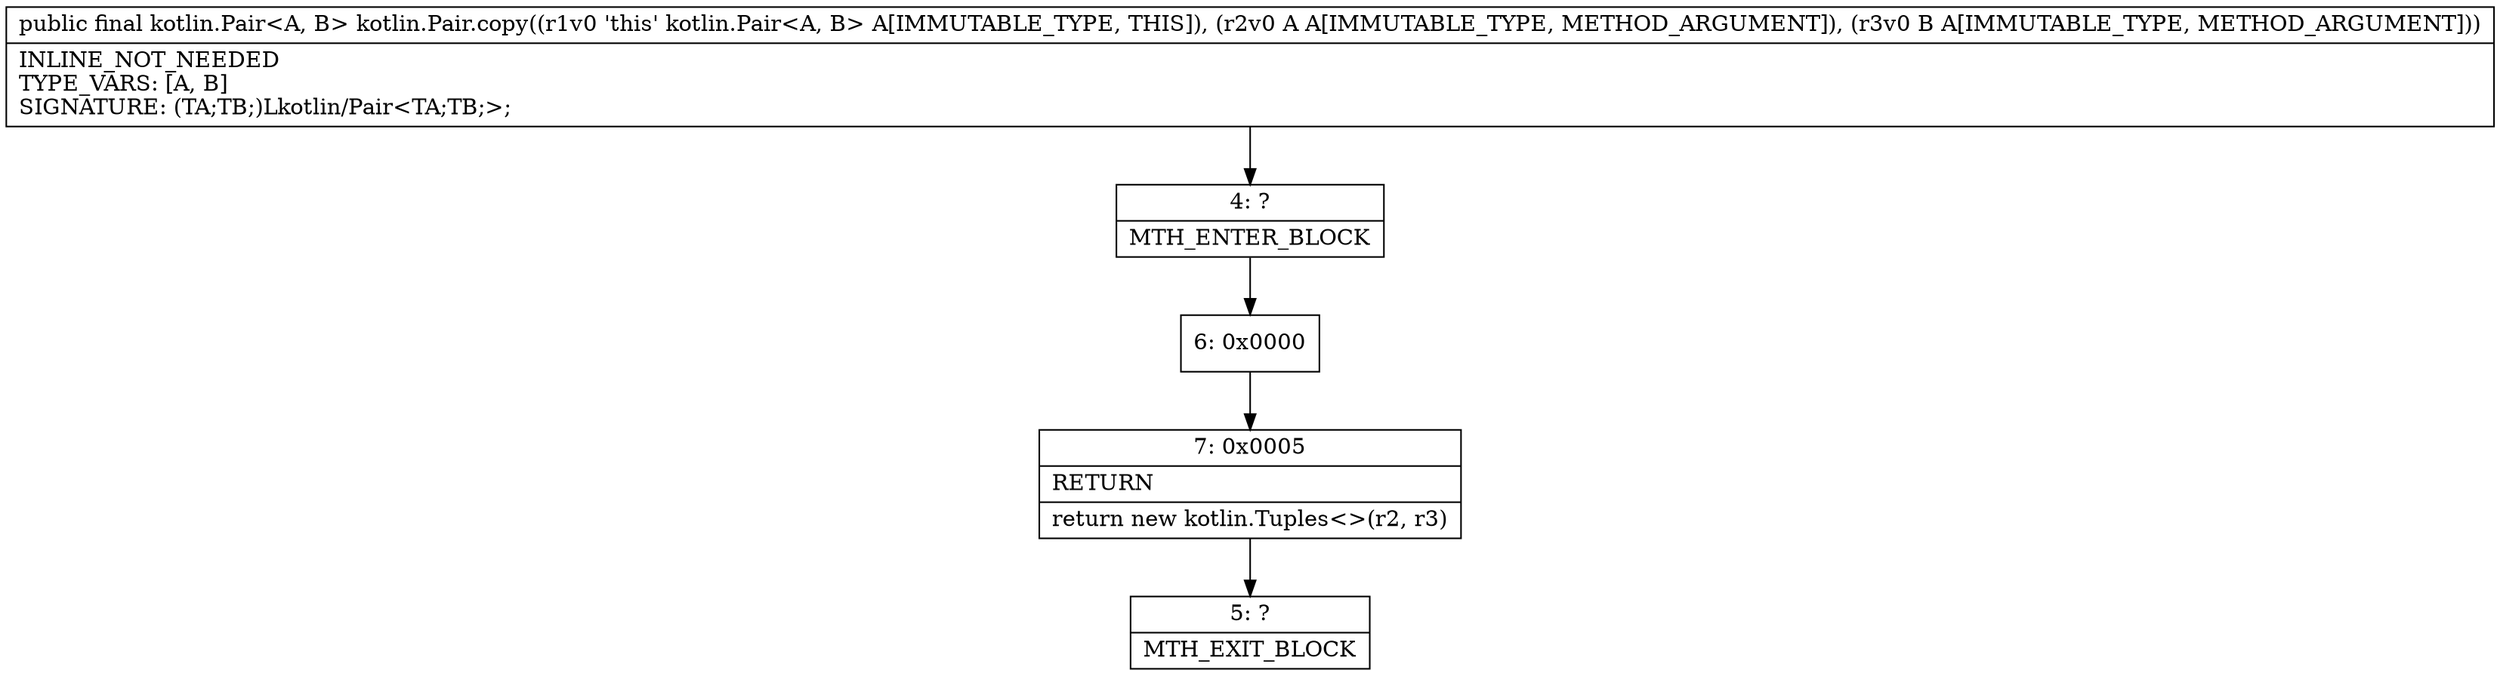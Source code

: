 digraph "CFG forkotlin.Pair.copy(Ljava\/lang\/Object;Ljava\/lang\/Object;)Lkotlin\/Pair;" {
Node_4 [shape=record,label="{4\:\ ?|MTH_ENTER_BLOCK\l}"];
Node_6 [shape=record,label="{6\:\ 0x0000}"];
Node_7 [shape=record,label="{7\:\ 0x0005|RETURN\l|return new kotlin.Tuples\<\>(r2, r3)\l}"];
Node_5 [shape=record,label="{5\:\ ?|MTH_EXIT_BLOCK\l}"];
MethodNode[shape=record,label="{public final kotlin.Pair\<A, B\> kotlin.Pair.copy((r1v0 'this' kotlin.Pair\<A, B\> A[IMMUTABLE_TYPE, THIS]), (r2v0 A A[IMMUTABLE_TYPE, METHOD_ARGUMENT]), (r3v0 B A[IMMUTABLE_TYPE, METHOD_ARGUMENT]))  | INLINE_NOT_NEEDED\lTYPE_VARS: [A, B]\lSIGNATURE: (TA;TB;)Lkotlin\/Pair\<TA;TB;\>;\l}"];
MethodNode -> Node_4;Node_4 -> Node_6;
Node_6 -> Node_7;
Node_7 -> Node_5;
}

